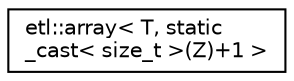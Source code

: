 digraph "Graphical Class Hierarchy"
{
  edge [fontname="Helvetica",fontsize="10",labelfontname="Helvetica",labelfontsize="10"];
  node [fontname="Helvetica",fontsize="10",shape=record];
  rankdir="LR";
  Node0 [label="etl::array\< T, static\l_cast\< size_t \>(Z)+1 \>",height=0.2,width=0.4,color="black", fillcolor="white", style="filled",URL="$classetl_1_1array.html"];
}
